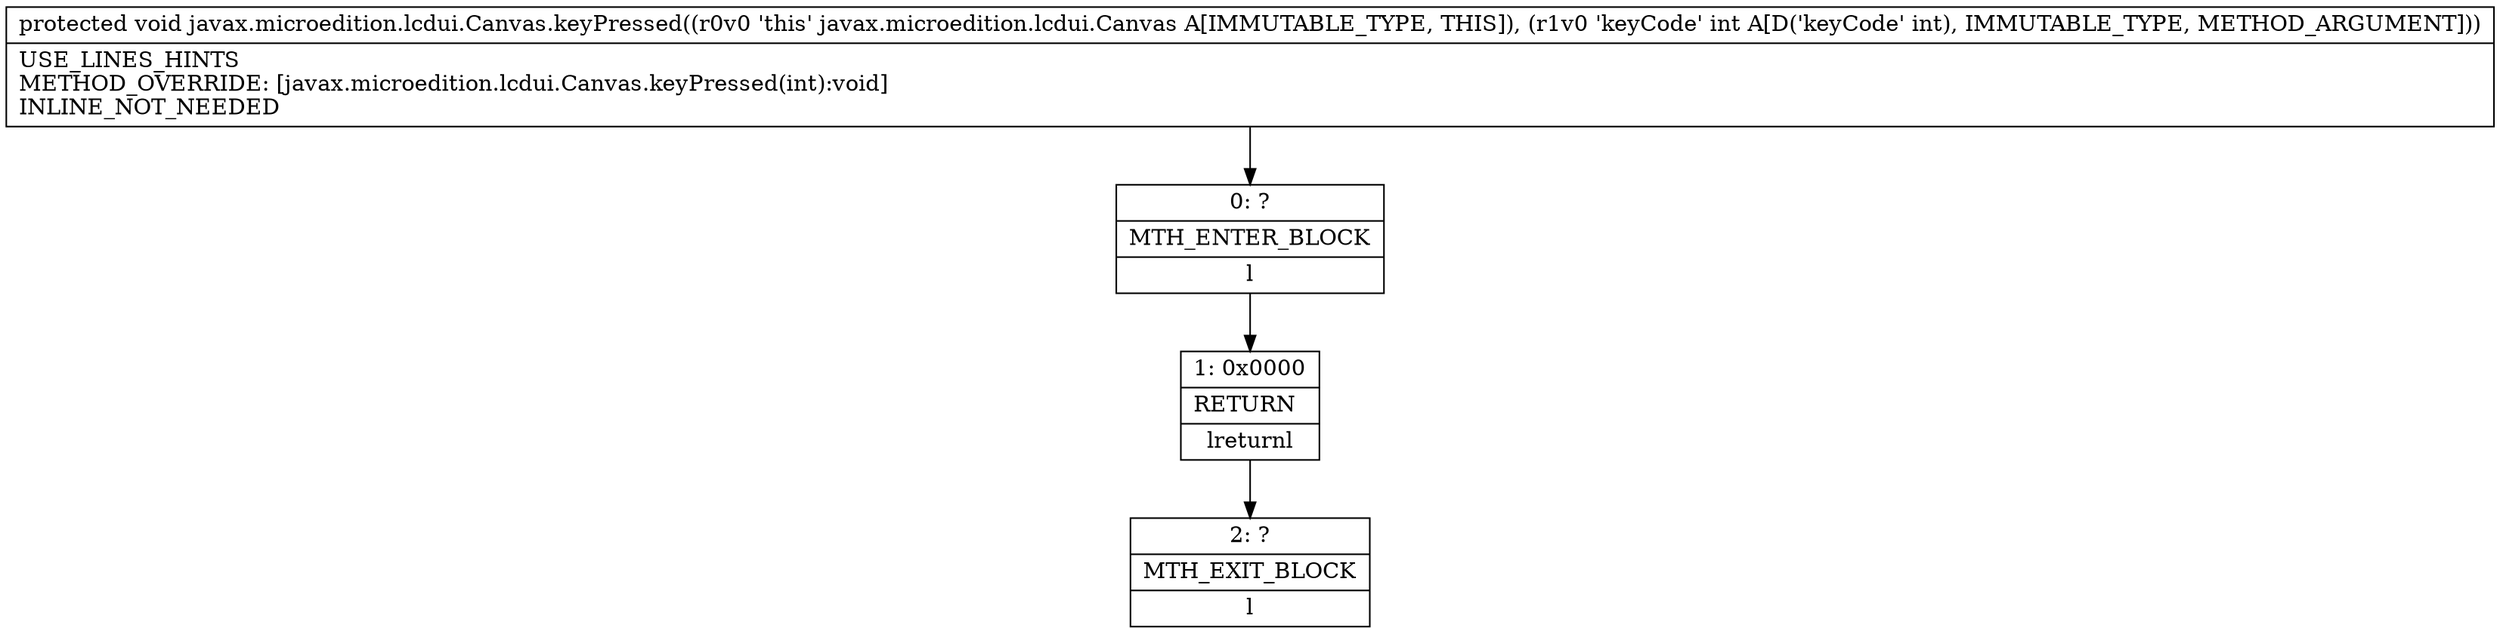 digraph "CFG forjavax.microedition.lcdui.Canvas.keyPressed(I)V" {
Node_0 [shape=record,label="{0\:\ ?|MTH_ENTER_BLOCK\l|l}"];
Node_1 [shape=record,label="{1\:\ 0x0000|RETURN\l|lreturnl}"];
Node_2 [shape=record,label="{2\:\ ?|MTH_EXIT_BLOCK\l|l}"];
MethodNode[shape=record,label="{protected void javax.microedition.lcdui.Canvas.keyPressed((r0v0 'this' javax.microedition.lcdui.Canvas A[IMMUTABLE_TYPE, THIS]), (r1v0 'keyCode' int A[D('keyCode' int), IMMUTABLE_TYPE, METHOD_ARGUMENT]))  | USE_LINES_HINTS\lMETHOD_OVERRIDE: [javax.microedition.lcdui.Canvas.keyPressed(int):void]\lINLINE_NOT_NEEDED\l}"];
MethodNode -> Node_0;
Node_0 -> Node_1;
Node_1 -> Node_2;
}

